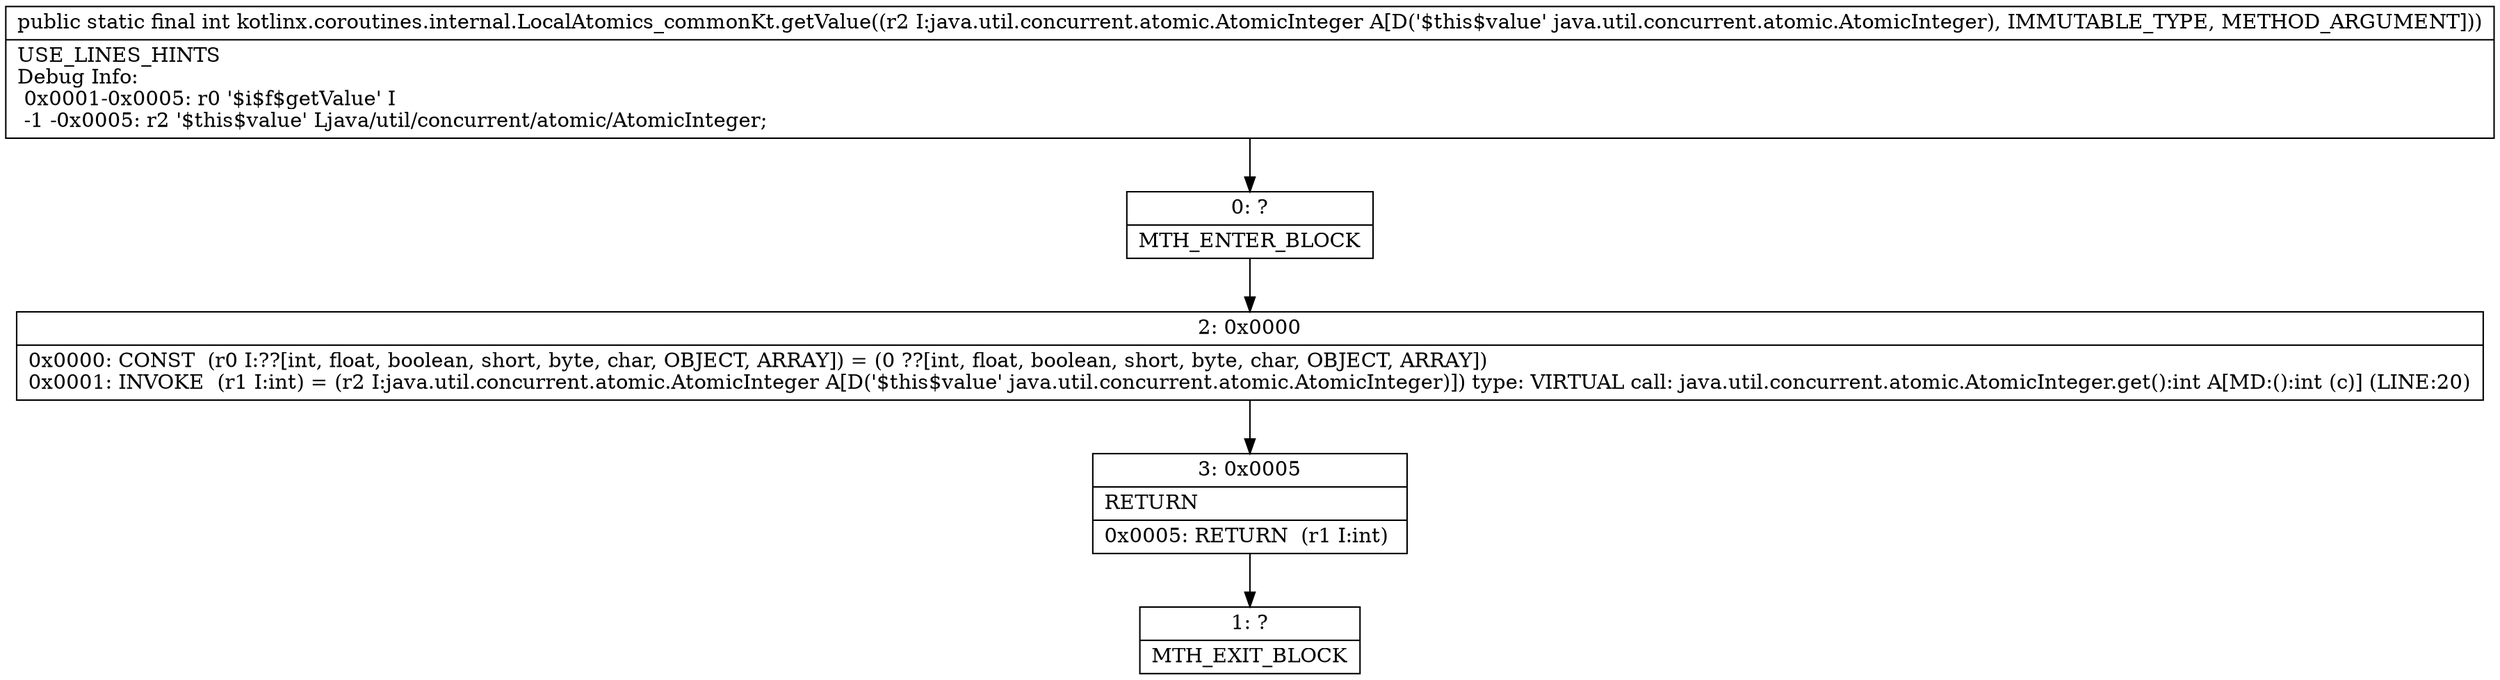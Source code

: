 digraph "CFG forkotlinx.coroutines.internal.LocalAtomics_commonKt.getValue(Ljava\/util\/concurrent\/atomic\/AtomicInteger;)I" {
Node_0 [shape=record,label="{0\:\ ?|MTH_ENTER_BLOCK\l}"];
Node_2 [shape=record,label="{2\:\ 0x0000|0x0000: CONST  (r0 I:??[int, float, boolean, short, byte, char, OBJECT, ARRAY]) = (0 ??[int, float, boolean, short, byte, char, OBJECT, ARRAY]) \l0x0001: INVOKE  (r1 I:int) = (r2 I:java.util.concurrent.atomic.AtomicInteger A[D('$this$value' java.util.concurrent.atomic.AtomicInteger)]) type: VIRTUAL call: java.util.concurrent.atomic.AtomicInteger.get():int A[MD:():int (c)] (LINE:20)\l}"];
Node_3 [shape=record,label="{3\:\ 0x0005|RETURN\l|0x0005: RETURN  (r1 I:int) \l}"];
Node_1 [shape=record,label="{1\:\ ?|MTH_EXIT_BLOCK\l}"];
MethodNode[shape=record,label="{public static final int kotlinx.coroutines.internal.LocalAtomics_commonKt.getValue((r2 I:java.util.concurrent.atomic.AtomicInteger A[D('$this$value' java.util.concurrent.atomic.AtomicInteger), IMMUTABLE_TYPE, METHOD_ARGUMENT]))  | USE_LINES_HINTS\lDebug Info:\l  0x0001\-0x0005: r0 '$i$f$getValue' I\l  \-1 \-0x0005: r2 '$this$value' Ljava\/util\/concurrent\/atomic\/AtomicInteger;\l}"];
MethodNode -> Node_0;Node_0 -> Node_2;
Node_2 -> Node_3;
Node_3 -> Node_1;
}

